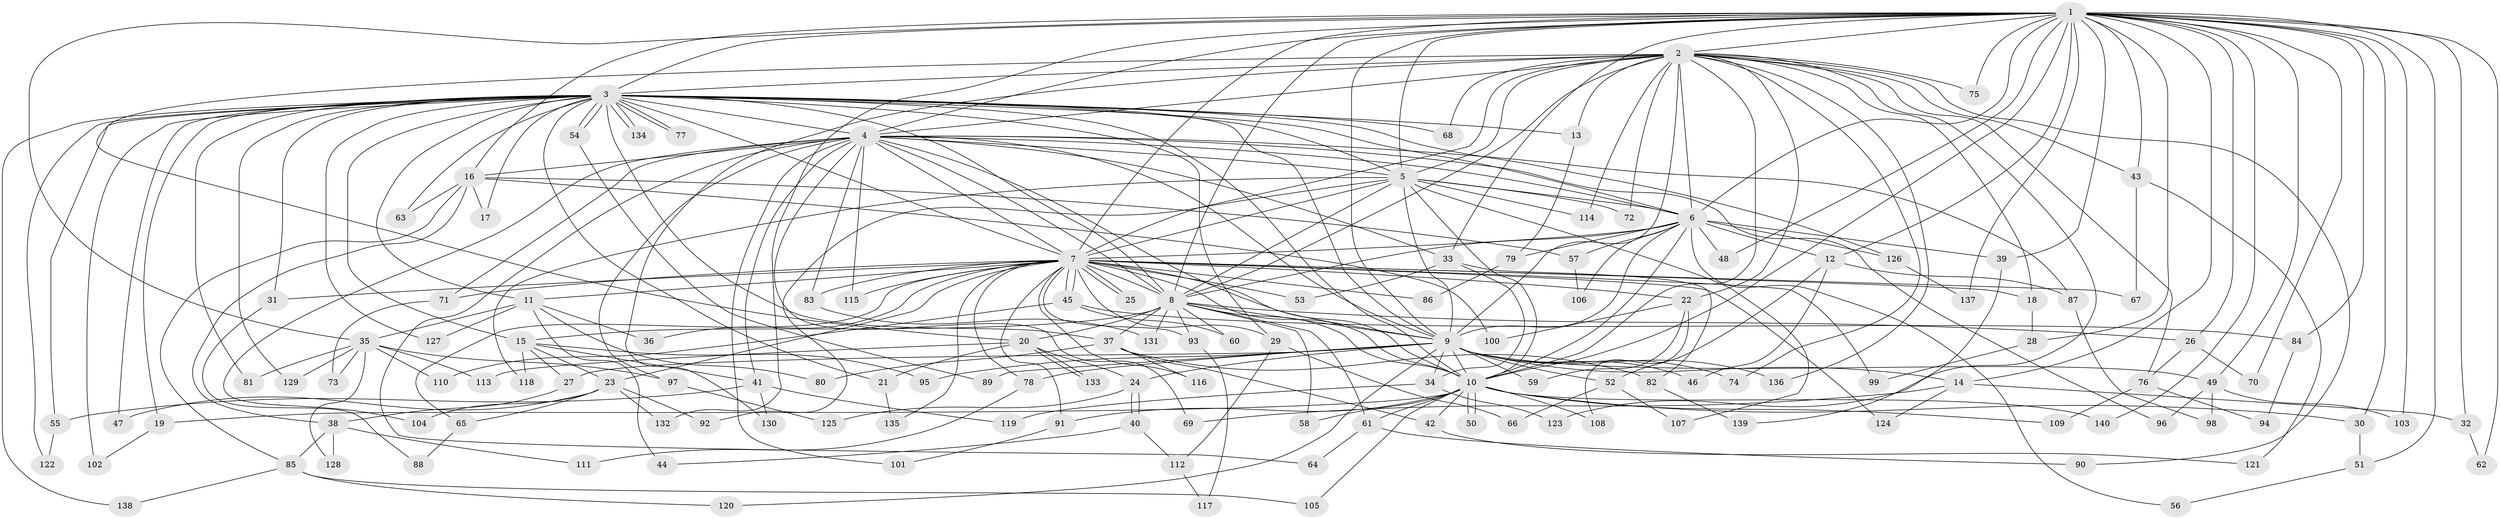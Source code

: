 // Generated by graph-tools (version 1.1) at 2025/35/03/09/25 02:35:15]
// undirected, 140 vertices, 305 edges
graph export_dot {
graph [start="1"]
  node [color=gray90,style=filled];
  1;
  2;
  3;
  4;
  5;
  6;
  7;
  8;
  9;
  10;
  11;
  12;
  13;
  14;
  15;
  16;
  17;
  18;
  19;
  20;
  21;
  22;
  23;
  24;
  25;
  26;
  27;
  28;
  29;
  30;
  31;
  32;
  33;
  34;
  35;
  36;
  37;
  38;
  39;
  40;
  41;
  42;
  43;
  44;
  45;
  46;
  47;
  48;
  49;
  50;
  51;
  52;
  53;
  54;
  55;
  56;
  57;
  58;
  59;
  60;
  61;
  62;
  63;
  64;
  65;
  66;
  67;
  68;
  69;
  70;
  71;
  72;
  73;
  74;
  75;
  76;
  77;
  78;
  79;
  80;
  81;
  82;
  83;
  84;
  85;
  86;
  87;
  88;
  89;
  90;
  91;
  92;
  93;
  94;
  95;
  96;
  97;
  98;
  99;
  100;
  101;
  102;
  103;
  104;
  105;
  106;
  107;
  108;
  109;
  110;
  111;
  112;
  113;
  114;
  115;
  116;
  117;
  118;
  119;
  120;
  121;
  122;
  123;
  124;
  125;
  126;
  127;
  128;
  129;
  130;
  131;
  132;
  133;
  134;
  135;
  136;
  137;
  138;
  139;
  140;
  1 -- 2;
  1 -- 3;
  1 -- 4;
  1 -- 5;
  1 -- 6;
  1 -- 7;
  1 -- 8;
  1 -- 9;
  1 -- 10;
  1 -- 12;
  1 -- 14;
  1 -- 16;
  1 -- 26;
  1 -- 28;
  1 -- 30;
  1 -- 32;
  1 -- 33;
  1 -- 35;
  1 -- 39;
  1 -- 43;
  1 -- 48;
  1 -- 49;
  1 -- 51;
  1 -- 62;
  1 -- 70;
  1 -- 75;
  1 -- 84;
  1 -- 103;
  1 -- 132;
  1 -- 137;
  1 -- 140;
  2 -- 3;
  2 -- 4;
  2 -- 5;
  2 -- 6;
  2 -- 7;
  2 -- 8;
  2 -- 9;
  2 -- 10;
  2 -- 13;
  2 -- 18;
  2 -- 20;
  2 -- 22;
  2 -- 43;
  2 -- 68;
  2 -- 72;
  2 -- 74;
  2 -- 75;
  2 -- 76;
  2 -- 90;
  2 -- 114;
  2 -- 123;
  2 -- 130;
  2 -- 136;
  3 -- 4;
  3 -- 5;
  3 -- 6;
  3 -- 7;
  3 -- 8;
  3 -- 9;
  3 -- 10;
  3 -- 11;
  3 -- 13;
  3 -- 15;
  3 -- 17;
  3 -- 19;
  3 -- 21;
  3 -- 29;
  3 -- 31;
  3 -- 37;
  3 -- 47;
  3 -- 54;
  3 -- 54;
  3 -- 55;
  3 -- 63;
  3 -- 68;
  3 -- 77;
  3 -- 77;
  3 -- 81;
  3 -- 102;
  3 -- 122;
  3 -- 126;
  3 -- 127;
  3 -- 129;
  3 -- 134;
  3 -- 134;
  3 -- 138;
  4 -- 5;
  4 -- 6;
  4 -- 7;
  4 -- 8;
  4 -- 9;
  4 -- 10;
  4 -- 16;
  4 -- 33;
  4 -- 41;
  4 -- 64;
  4 -- 69;
  4 -- 71;
  4 -- 83;
  4 -- 87;
  4 -- 96;
  4 -- 97;
  4 -- 101;
  4 -- 104;
  4 -- 115;
  5 -- 6;
  5 -- 7;
  5 -- 8;
  5 -- 9;
  5 -- 10;
  5 -- 72;
  5 -- 92;
  5 -- 107;
  5 -- 114;
  5 -- 118;
  6 -- 7;
  6 -- 8;
  6 -- 9;
  6 -- 10;
  6 -- 12;
  6 -- 39;
  6 -- 48;
  6 -- 56;
  6 -- 57;
  6 -- 79;
  6 -- 106;
  6 -- 126;
  7 -- 8;
  7 -- 9;
  7 -- 10;
  7 -- 11;
  7 -- 18;
  7 -- 22;
  7 -- 23;
  7 -- 25;
  7 -- 25;
  7 -- 29;
  7 -- 31;
  7 -- 36;
  7 -- 45;
  7 -- 45;
  7 -- 53;
  7 -- 65;
  7 -- 67;
  7 -- 71;
  7 -- 78;
  7 -- 83;
  7 -- 86;
  7 -- 91;
  7 -- 93;
  7 -- 99;
  7 -- 115;
  7 -- 116;
  7 -- 124;
  7 -- 135;
  8 -- 9;
  8 -- 10;
  8 -- 15;
  8 -- 20;
  8 -- 26;
  8 -- 37;
  8 -- 58;
  8 -- 60;
  8 -- 61;
  8 -- 93;
  8 -- 131;
  9 -- 10;
  9 -- 14;
  9 -- 24;
  9 -- 27;
  9 -- 34;
  9 -- 46;
  9 -- 49;
  9 -- 52;
  9 -- 59;
  9 -- 74;
  9 -- 78;
  9 -- 89;
  9 -- 95;
  9 -- 120;
  9 -- 136;
  10 -- 19;
  10 -- 30;
  10 -- 42;
  10 -- 50;
  10 -- 50;
  10 -- 58;
  10 -- 61;
  10 -- 91;
  10 -- 105;
  10 -- 108;
  10 -- 109;
  10 -- 140;
  11 -- 35;
  11 -- 36;
  11 -- 44;
  11 -- 80;
  11 -- 127;
  12 -- 46;
  12 -- 52;
  12 -- 87;
  13 -- 79;
  14 -- 32;
  14 -- 69;
  14 -- 124;
  15 -- 23;
  15 -- 27;
  15 -- 41;
  15 -- 95;
  15 -- 118;
  16 -- 17;
  16 -- 38;
  16 -- 57;
  16 -- 63;
  16 -- 85;
  16 -- 100;
  18 -- 28;
  19 -- 102;
  20 -- 21;
  20 -- 24;
  20 -- 113;
  20 -- 133;
  20 -- 133;
  21 -- 135;
  22 -- 59;
  22 -- 100;
  22 -- 108;
  23 -- 47;
  23 -- 65;
  23 -- 92;
  23 -- 104;
  23 -- 132;
  24 -- 40;
  24 -- 40;
  24 -- 125;
  26 -- 70;
  26 -- 76;
  27 -- 38;
  28 -- 99;
  29 -- 66;
  29 -- 112;
  30 -- 51;
  31 -- 88;
  32 -- 62;
  33 -- 34;
  33 -- 53;
  33 -- 82;
  34 -- 119;
  34 -- 123;
  35 -- 73;
  35 -- 81;
  35 -- 97;
  35 -- 110;
  35 -- 113;
  35 -- 128;
  35 -- 129;
  37 -- 42;
  37 -- 80;
  37 -- 82;
  37 -- 116;
  38 -- 85;
  38 -- 111;
  38 -- 128;
  39 -- 139;
  40 -- 44;
  40 -- 112;
  41 -- 55;
  41 -- 119;
  41 -- 130;
  42 -- 121;
  43 -- 67;
  43 -- 121;
  45 -- 60;
  45 -- 84;
  45 -- 110;
  49 -- 96;
  49 -- 98;
  49 -- 103;
  51 -- 56;
  52 -- 66;
  52 -- 107;
  54 -- 89;
  55 -- 122;
  57 -- 106;
  61 -- 64;
  61 -- 90;
  65 -- 88;
  71 -- 73;
  76 -- 94;
  76 -- 109;
  78 -- 111;
  79 -- 86;
  82 -- 139;
  83 -- 131;
  84 -- 94;
  85 -- 105;
  85 -- 120;
  85 -- 138;
  87 -- 98;
  91 -- 101;
  93 -- 117;
  97 -- 125;
  112 -- 117;
  126 -- 137;
}
